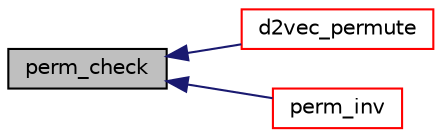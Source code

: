 digraph "perm_check"
{
  bgcolor="transparent";
  edge [fontname="Helvetica",fontsize="10",labelfontname="Helvetica",labelfontsize="10"];
  node [fontname="Helvetica",fontsize="10",shape=record];
  rankdir="LR";
  Node1 [label="perm_check",height=0.2,width=0.4,color="black", fillcolor="grey75", style="filled", fontcolor="black"];
  Node1 -> Node2 [dir="back",color="midnightblue",fontsize="10",style="solid",fontname="Helvetica"];
  Node2 [label="d2vec_permute",height=0.2,width=0.4,color="red",URL="$a07660.html#a9bc37ec307ae322974e16f08cd449eb1"];
  Node1 -> Node3 [dir="back",color="midnightblue",fontsize="10",style="solid",fontname="Helvetica"];
  Node3 [label="perm_inv",height=0.2,width=0.4,color="red",URL="$a07660.html#a806c769e1274d27767caa6125ced8729"];
}
